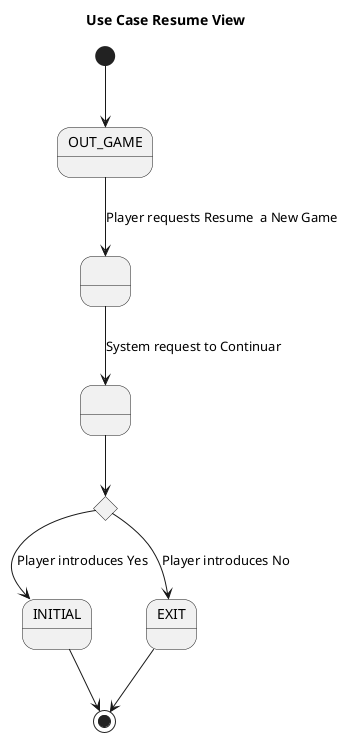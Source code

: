 @startuml UseCaseResumeView
title Use Case Resume View

state OUT_GAME
state INITIAL
state EXIT
state A as " "
state B as " "
state if <<choice>>

[*] --> OUT_GAME
OUT_GAME --> A : Player requests Resume  a New Game
A --> B : System request to Continuar
B --> if
    if --> EXIT : Player introduces No
    EXIT --> [*]
if --> INITIAL : Player introduces Yes
INITIAL --> [*]
@enduml